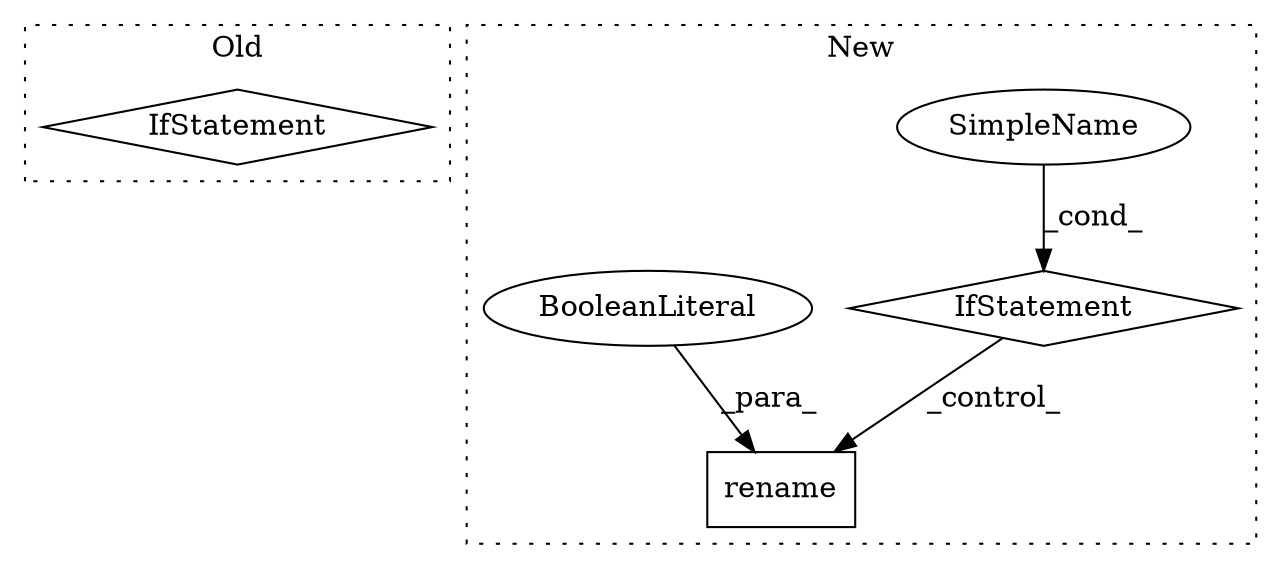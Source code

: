digraph G {
subgraph cluster0 {
1 [label="IfStatement" a="25" s="3916" l="33" shape="diamond"];
label = "Old";
style="dotted";
}
subgraph cluster1 {
2 [label="rename" a="32" s="6936,6965" l="7,1" shape="box"];
3 [label="IfStatement" a="25" s="6647,6668" l="10,2" shape="diamond"];
4 [label="SimpleName" a="42" s="" l="" shape="ellipse"];
5 [label="BooleanLiteral" a="9" s="6961" l="4" shape="ellipse"];
label = "New";
style="dotted";
}
3 -> 2 [label="_control_"];
4 -> 3 [label="_cond_"];
5 -> 2 [label="_para_"];
}